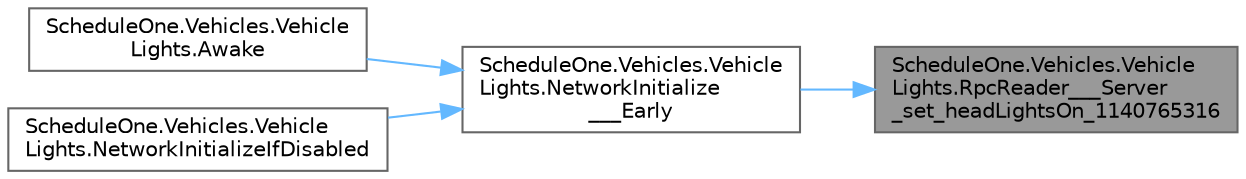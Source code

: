 digraph "ScheduleOne.Vehicles.VehicleLights.RpcReader___Server_set_headLightsOn_1140765316"
{
 // LATEX_PDF_SIZE
  bgcolor="transparent";
  edge [fontname=Helvetica,fontsize=10,labelfontname=Helvetica,labelfontsize=10];
  node [fontname=Helvetica,fontsize=10,shape=box,height=0.2,width=0.4];
  rankdir="RL";
  Node1 [id="Node000001",label="ScheduleOne.Vehicles.Vehicle\lLights.RpcReader___Server\l_set_headLightsOn_1140765316",height=0.2,width=0.4,color="gray40", fillcolor="grey60", style="filled", fontcolor="black",tooltip=" "];
  Node1 -> Node2 [id="edge1_Node000001_Node000002",dir="back",color="steelblue1",style="solid",tooltip=" "];
  Node2 [id="Node000002",label="ScheduleOne.Vehicles.Vehicle\lLights.NetworkInitialize\l___Early",height=0.2,width=0.4,color="grey40", fillcolor="white", style="filled",URL="$class_schedule_one_1_1_vehicles_1_1_vehicle_lights.html#a4bffdb5d7b5b31c07a0283a437fd36ef",tooltip=" "];
  Node2 -> Node3 [id="edge2_Node000002_Node000003",dir="back",color="steelblue1",style="solid",tooltip=" "];
  Node3 [id="Node000003",label="ScheduleOne.Vehicles.Vehicle\lLights.Awake",height=0.2,width=0.4,color="grey40", fillcolor="white", style="filled",URL="$class_schedule_one_1_1_vehicles_1_1_vehicle_lights.html#a7bac6a8689f2d115d21a08d0108998e7",tooltip=" "];
  Node2 -> Node4 [id="edge3_Node000002_Node000004",dir="back",color="steelblue1",style="solid",tooltip=" "];
  Node4 [id="Node000004",label="ScheduleOne.Vehicles.Vehicle\lLights.NetworkInitializeIfDisabled",height=0.2,width=0.4,color="grey40", fillcolor="white", style="filled",URL="$class_schedule_one_1_1_vehicles_1_1_vehicle_lights.html#a135adf685aba8fe760bb9a88abd7e67d",tooltip=" "];
}
